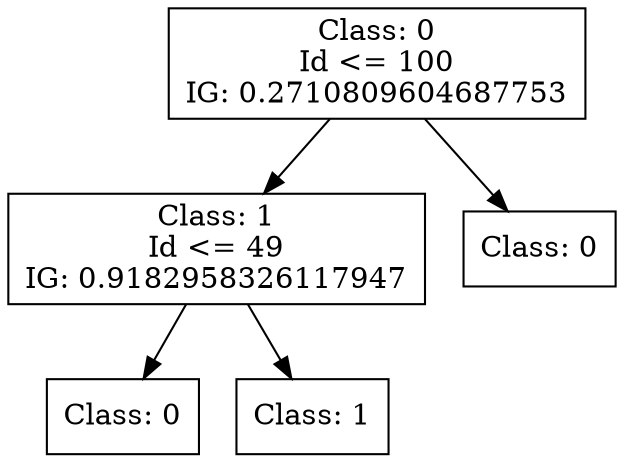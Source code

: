 digraph DecisionTree {
	rankdir=TD;
	node [shape=box];
	140364819166784 [label="Class: 0
Id <= 100
IG: 0.2710809604687753"];
	140364810501616 [label="Class: 1
Id <= 49
IG: 0.9182958326117947"];
	140364819166784 -> 140364810501616;
	140364810549760 [label="Class: 0
"];
	140364810501616 -> 140364810549760;
	140364810547888 [label="Class: 1
"];
	140364810501616 -> 140364810547888;
	140364810197728 [label="Class: 0
"];
	140364819166784 -> 140364810197728;
}
